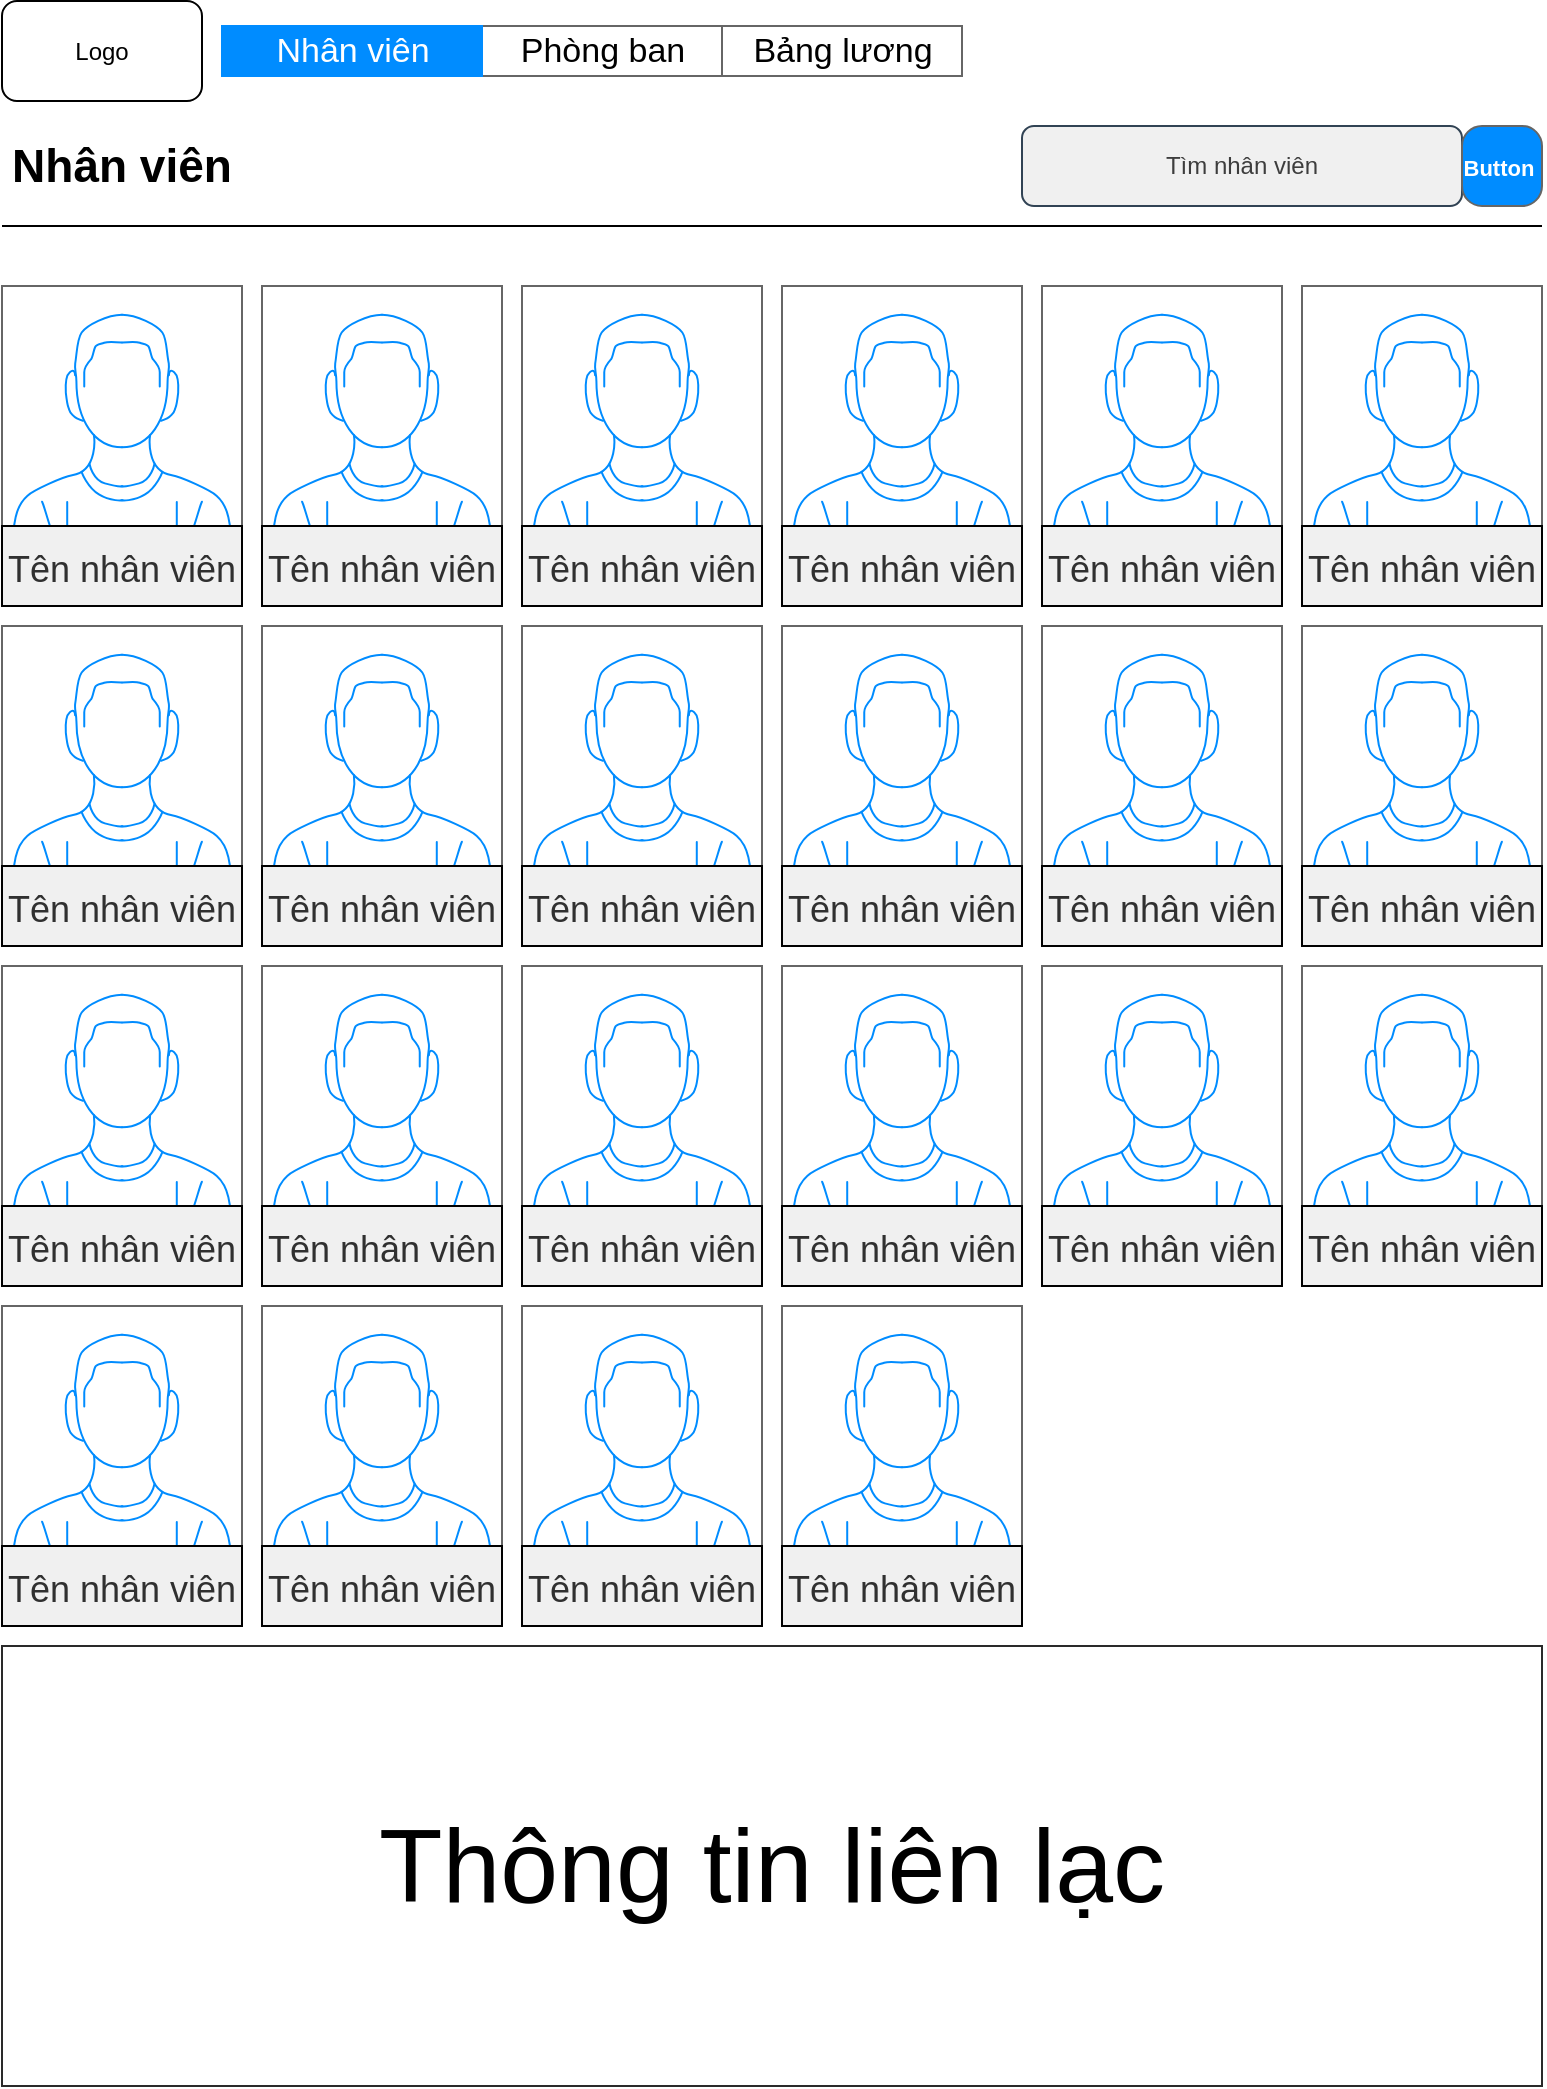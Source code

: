 <mxfile>
    <diagram id="Bm-leM-EeMtBx-DIExjK" name="Nhân viên">
        <mxGraphModel dx="1081" dy="456" grid="1" gridSize="10" guides="1" tooltips="1" connect="1" arrows="1" fold="1" page="1" pageScale="1" pageWidth="827" pageHeight="1169" math="0" shadow="0">
            <root>
                <mxCell id="0"/>
                <mxCell id="1" parent="0"/>
                <mxCell id="2" value="Logo" style="rounded=1;whiteSpace=wrap;html=1;" vertex="1" parent="1">
                    <mxGeometry x="40" y="17.5" width="100" height="50" as="geometry"/>
                </mxCell>
                <mxCell id="25" value="" style="strokeWidth=1;shadow=0;dashed=0;align=center;html=1;shape=mxgraph.mockup.text.rrect;rSize=0;strokeColor=#666666;" vertex="1" parent="1">
                    <mxGeometry x="150" y="30" width="370" height="25" as="geometry"/>
                </mxCell>
                <mxCell id="26" value="&lt;font color=&quot;#000000&quot;&gt;Phòng ban&lt;/font&gt;" style="strokeColor=inherit;fillColor=inherit;gradientColor=inherit;strokeWidth=1;shadow=0;dashed=0;align=center;html=1;shape=mxgraph.mockup.text.rrect;rSize=0;fontSize=17;fontColor=#0000ff;" vertex="1" parent="25">
                    <mxGeometry x="130" width="120" height="25" as="geometry"/>
                </mxCell>
                <mxCell id="27" value="&lt;font color=&quot;#000000&quot;&gt;Bảng lương&lt;/font&gt;" style="strokeColor=inherit;fillColor=inherit;gradientColor=inherit;strokeWidth=1;shadow=0;dashed=0;align=center;html=1;shape=mxgraph.mockup.text.rrect;rSize=0;fontSize=17;fontColor=#0000ff;" vertex="1" parent="25">
                    <mxGeometry x="250" width="120" height="25" as="geometry"/>
                </mxCell>
                <mxCell id="29" value="Nhân viên" style="strokeWidth=1;shadow=0;dashed=0;align=center;html=1;shape=mxgraph.mockup.text.rrect;rSize=0;fontSize=17;fontColor=#ffffff;fillColor=#008cff;strokeColor=#008cff;" vertex="1" parent="25">
                    <mxGeometry width="130" height="25" as="geometry"/>
                </mxCell>
                <mxCell id="31" value="" style="verticalLabelPosition=bottom;shadow=0;dashed=0;align=center;html=1;verticalAlign=top;strokeWidth=1;shape=mxgraph.mockup.containers.userMale;strokeColor=#666666;strokeColor2=#008cff;" vertex="1" parent="1">
                    <mxGeometry x="40" y="160" width="120" height="120" as="geometry"/>
                </mxCell>
                <mxCell id="32" value="" style="verticalLabelPosition=bottom;shadow=0;dashed=0;align=center;html=1;verticalAlign=top;strokeWidth=1;shape=mxgraph.mockup.containers.userMale;strokeColor=#666666;strokeColor2=#008cff;" vertex="1" parent="1">
                    <mxGeometry x="170" y="160" width="120" height="120" as="geometry"/>
                </mxCell>
                <mxCell id="33" value="" style="verticalLabelPosition=bottom;shadow=0;dashed=0;align=center;html=1;verticalAlign=top;strokeWidth=1;shape=mxgraph.mockup.containers.userMale;strokeColor=#666666;strokeColor2=#008cff;" vertex="1" parent="1">
                    <mxGeometry x="300" y="160" width="120" height="120" as="geometry"/>
                </mxCell>
                <mxCell id="34" value="" style="verticalLabelPosition=bottom;shadow=0;dashed=0;align=center;html=1;verticalAlign=top;strokeWidth=1;shape=mxgraph.mockup.containers.userMale;strokeColor=#666666;strokeColor2=#008cff;" vertex="1" parent="1">
                    <mxGeometry x="430" y="160" width="120" height="120" as="geometry"/>
                </mxCell>
                <mxCell id="35" value="" style="verticalLabelPosition=bottom;shadow=0;dashed=0;align=center;html=1;verticalAlign=top;strokeWidth=1;shape=mxgraph.mockup.containers.userMale;strokeColor=#666666;strokeColor2=#008cff;" vertex="1" parent="1">
                    <mxGeometry x="560" y="160" width="120" height="120" as="geometry"/>
                </mxCell>
                <mxCell id="36" value="" style="verticalLabelPosition=bottom;shadow=0;dashed=0;align=center;html=1;verticalAlign=top;strokeWidth=1;shape=mxgraph.mockup.containers.userMale;strokeColor=#666666;strokeColor2=#008cff;" vertex="1" parent="1">
                    <mxGeometry x="690" y="160" width="120" height="120" as="geometry"/>
                </mxCell>
                <mxCell id="37" value="" style="verticalLabelPosition=bottom;shadow=0;dashed=0;align=center;html=1;verticalAlign=top;strokeWidth=1;shape=mxgraph.mockup.containers.userMale;strokeColor=#666666;strokeColor2=#008cff;" vertex="1" parent="1">
                    <mxGeometry x="40" y="330" width="120" height="120" as="geometry"/>
                </mxCell>
                <mxCell id="38" value="" style="verticalLabelPosition=bottom;shadow=0;dashed=0;align=center;html=1;verticalAlign=top;strokeWidth=1;shape=mxgraph.mockup.containers.userMale;strokeColor=#666666;strokeColor2=#008cff;" vertex="1" parent="1">
                    <mxGeometry x="170" y="330" width="120" height="120" as="geometry"/>
                </mxCell>
                <mxCell id="39" value="" style="verticalLabelPosition=bottom;shadow=0;dashed=0;align=center;html=1;verticalAlign=top;strokeWidth=1;shape=mxgraph.mockup.containers.userMale;strokeColor=#666666;strokeColor2=#008cff;" vertex="1" parent="1">
                    <mxGeometry x="300" y="330" width="120" height="120" as="geometry"/>
                </mxCell>
                <mxCell id="40" value="" style="verticalLabelPosition=bottom;shadow=0;dashed=0;align=center;html=1;verticalAlign=top;strokeWidth=1;shape=mxgraph.mockup.containers.userMale;strokeColor=#666666;strokeColor2=#008cff;" vertex="1" parent="1">
                    <mxGeometry x="430" y="330" width="120" height="120" as="geometry"/>
                </mxCell>
                <mxCell id="41" value="" style="verticalLabelPosition=bottom;shadow=0;dashed=0;align=center;html=1;verticalAlign=top;strokeWidth=1;shape=mxgraph.mockup.containers.userMale;strokeColor=#666666;strokeColor2=#008cff;" vertex="1" parent="1">
                    <mxGeometry x="560" y="330" width="120" height="120" as="geometry"/>
                </mxCell>
                <mxCell id="42" value="" style="verticalLabelPosition=bottom;shadow=0;dashed=0;align=center;html=1;verticalAlign=top;strokeWidth=1;shape=mxgraph.mockup.containers.userMale;strokeColor=#666666;strokeColor2=#008cff;" vertex="1" parent="1">
                    <mxGeometry x="690" y="330" width="120" height="120" as="geometry"/>
                </mxCell>
                <mxCell id="49" value="" style="verticalLabelPosition=bottom;shadow=0;dashed=0;align=center;html=1;verticalAlign=top;strokeWidth=1;shape=mxgraph.mockup.containers.userMale;strokeColor=#666666;strokeColor2=#008cff;" vertex="1" parent="1">
                    <mxGeometry x="40" y="500" width="120" height="120" as="geometry"/>
                </mxCell>
                <mxCell id="50" value="" style="verticalLabelPosition=bottom;shadow=0;dashed=0;align=center;html=1;verticalAlign=top;strokeWidth=1;shape=mxgraph.mockup.containers.userMale;strokeColor=#666666;strokeColor2=#008cff;" vertex="1" parent="1">
                    <mxGeometry x="170" y="500" width="120" height="120" as="geometry"/>
                </mxCell>
                <mxCell id="51" value="" style="verticalLabelPosition=bottom;shadow=0;dashed=0;align=center;html=1;verticalAlign=top;strokeWidth=1;shape=mxgraph.mockup.containers.userMale;strokeColor=#666666;strokeColor2=#008cff;" vertex="1" parent="1">
                    <mxGeometry x="300" y="500" width="120" height="120" as="geometry"/>
                </mxCell>
                <mxCell id="52" value="" style="verticalLabelPosition=bottom;shadow=0;dashed=0;align=center;html=1;verticalAlign=top;strokeWidth=1;shape=mxgraph.mockup.containers.userMale;strokeColor=#666666;strokeColor2=#008cff;" vertex="1" parent="1">
                    <mxGeometry x="430" y="500" width="120" height="120" as="geometry"/>
                </mxCell>
                <mxCell id="53" value="" style="verticalLabelPosition=bottom;shadow=0;dashed=0;align=center;html=1;verticalAlign=top;strokeWidth=1;shape=mxgraph.mockup.containers.userMale;strokeColor=#666666;strokeColor2=#008cff;" vertex="1" parent="1">
                    <mxGeometry x="560" y="500" width="120" height="120" as="geometry"/>
                </mxCell>
                <mxCell id="54" value="" style="verticalLabelPosition=bottom;shadow=0;dashed=0;align=center;html=1;verticalAlign=top;strokeWidth=1;shape=mxgraph.mockup.containers.userMale;strokeColor=#666666;strokeColor2=#008cff;" vertex="1" parent="1">
                    <mxGeometry x="690" y="500" width="120" height="120" as="geometry"/>
                </mxCell>
                <mxCell id="55" value="&lt;font color=&quot;#3d3d3d&quot;&gt;Tìm nhân viên&lt;/font&gt;" style="rounded=1;whiteSpace=wrap;html=1;fillColor=#F0F0F0;fontColor=#ffffff;strokeColor=#314354;" vertex="1" parent="1">
                    <mxGeometry x="550" y="80" width="220" height="40" as="geometry"/>
                </mxCell>
                <mxCell id="56" value="&lt;p style=&quot;line-height: 1.2&quot;&gt;&lt;font style=&quot;font-size: 11px&quot;&gt;Button&amp;nbsp;&lt;/font&gt;&lt;/p&gt;" style="strokeWidth=1;shadow=0;dashed=0;align=center;html=1;shape=mxgraph.mockup.buttons.button;strokeColor=#666666;fontColor=#ffffff;mainText=;buttonStyle=round;fontSize=17;fontStyle=1;fillColor=#008cff;whiteSpace=wrap;" vertex="1" parent="1">
                    <mxGeometry x="770" y="80" width="40" height="40" as="geometry"/>
                </mxCell>
                <mxCell id="57" value="&lt;b&gt;&lt;font color=&quot;#000000&quot; style=&quot;font-size: 23px&quot;&gt;Nhân viên&lt;/font&gt;&lt;/b&gt;" style="text;html=1;strokeColor=none;fillColor=none;align=center;verticalAlign=middle;whiteSpace=wrap;rounded=0;fontSize=11;fontColor=#3D3D3D;" vertex="1" parent="1">
                    <mxGeometry x="40" y="80" width="120" height="40" as="geometry"/>
                </mxCell>
                <mxCell id="59" value="" style="endArrow=none;html=1;fontSize=23;fontColor=#303030;" edge="1" parent="1">
                    <mxGeometry width="50" height="50" relative="1" as="geometry">
                        <mxPoint x="40" y="130" as="sourcePoint"/>
                        <mxPoint x="810" y="130" as="targetPoint"/>
                    </mxGeometry>
                </mxCell>
                <mxCell id="60" value="&lt;font style=&quot;font-size: 18px&quot;&gt;Tên nhân viên&lt;/font&gt;" style="rounded=0;whiteSpace=wrap;html=1;fontSize=23;fontColor=#303030;fillColor=#F0F0F0;" vertex="1" parent="1">
                    <mxGeometry x="40" y="280" width="120" height="40" as="geometry"/>
                </mxCell>
                <mxCell id="61" value="&lt;font style=&quot;font-size: 18px&quot;&gt;Tên nhân viên&lt;/font&gt;" style="rounded=0;whiteSpace=wrap;html=1;fontSize=23;fontColor=#303030;fillColor=#F0F0F0;" vertex="1" parent="1">
                    <mxGeometry x="170" y="280" width="120" height="40" as="geometry"/>
                </mxCell>
                <mxCell id="62" value="&lt;font style=&quot;font-size: 18px&quot;&gt;Tên nhân viên&lt;/font&gt;" style="rounded=0;whiteSpace=wrap;html=1;fontSize=23;fontColor=#303030;fillColor=#F0F0F0;" vertex="1" parent="1">
                    <mxGeometry x="300" y="280" width="120" height="40" as="geometry"/>
                </mxCell>
                <mxCell id="63" value="&lt;font style=&quot;font-size: 18px&quot;&gt;Tên nhân viên&lt;/font&gt;" style="rounded=0;whiteSpace=wrap;html=1;fontSize=23;fontColor=#303030;fillColor=#F0F0F0;" vertex="1" parent="1">
                    <mxGeometry x="430" y="280" width="120" height="40" as="geometry"/>
                </mxCell>
                <mxCell id="64" value="&lt;font style=&quot;font-size: 18px&quot;&gt;Tên nhân viên&lt;/font&gt;" style="rounded=0;whiteSpace=wrap;html=1;fontSize=23;fontColor=#303030;fillColor=#F0F0F0;" vertex="1" parent="1">
                    <mxGeometry x="560" y="280" width="120" height="40" as="geometry"/>
                </mxCell>
                <mxCell id="65" value="&lt;font style=&quot;font-size: 18px&quot;&gt;Tên nhân viên&lt;/font&gt;" style="rounded=0;whiteSpace=wrap;html=1;fontSize=23;fontColor=#303030;fillColor=#F0F0F0;" vertex="1" parent="1">
                    <mxGeometry x="690" y="280" width="120" height="40" as="geometry"/>
                </mxCell>
                <mxCell id="66" value="&lt;font style=&quot;font-size: 18px&quot;&gt;Tên nhân viên&lt;/font&gt;" style="rounded=0;whiteSpace=wrap;html=1;fontSize=23;fontColor=#303030;fillColor=#F0F0F0;" vertex="1" parent="1">
                    <mxGeometry x="40" y="450" width="120" height="40" as="geometry"/>
                </mxCell>
                <mxCell id="67" value="&lt;font style=&quot;font-size: 18px&quot;&gt;Tên nhân viên&lt;/font&gt;" style="rounded=0;whiteSpace=wrap;html=1;fontSize=23;fontColor=#303030;fillColor=#F0F0F0;" vertex="1" parent="1">
                    <mxGeometry x="170" y="450" width="120" height="40" as="geometry"/>
                </mxCell>
                <mxCell id="68" value="&lt;font style=&quot;font-size: 18px&quot;&gt;Tên nhân viên&lt;/font&gt;" style="rounded=0;whiteSpace=wrap;html=1;fontSize=23;fontColor=#303030;fillColor=#F0F0F0;" vertex="1" parent="1">
                    <mxGeometry x="300" y="450" width="120" height="40" as="geometry"/>
                </mxCell>
                <mxCell id="69" value="&lt;font style=&quot;font-size: 18px&quot;&gt;Tên nhân viên&lt;/font&gt;" style="rounded=0;whiteSpace=wrap;html=1;fontSize=23;fontColor=#303030;fillColor=#F0F0F0;" vertex="1" parent="1">
                    <mxGeometry x="430" y="450" width="120" height="40" as="geometry"/>
                </mxCell>
                <mxCell id="70" value="&lt;font style=&quot;font-size: 18px&quot;&gt;Tên nhân viên&lt;/font&gt;" style="rounded=0;whiteSpace=wrap;html=1;fontSize=23;fontColor=#303030;fillColor=#F0F0F0;" vertex="1" parent="1">
                    <mxGeometry x="560" y="450" width="120" height="40" as="geometry"/>
                </mxCell>
                <mxCell id="71" value="&lt;font style=&quot;font-size: 18px&quot;&gt;Tên nhân viên&lt;/font&gt;" style="rounded=0;whiteSpace=wrap;html=1;fontSize=23;fontColor=#303030;fillColor=#F0F0F0;" vertex="1" parent="1">
                    <mxGeometry x="690" y="450" width="120" height="40" as="geometry"/>
                </mxCell>
                <mxCell id="72" value="&lt;font style=&quot;font-size: 18px&quot;&gt;Tên nhân viên&lt;/font&gt;" style="rounded=0;whiteSpace=wrap;html=1;fontSize=23;fontColor=#303030;fillColor=#F0F0F0;" vertex="1" parent="1">
                    <mxGeometry x="40" y="620" width="120" height="40" as="geometry"/>
                </mxCell>
                <mxCell id="73" value="&lt;font style=&quot;font-size: 18px&quot;&gt;Tên nhân viên&lt;/font&gt;" style="rounded=0;whiteSpace=wrap;html=1;fontSize=23;fontColor=#303030;fillColor=#F0F0F0;" vertex="1" parent="1">
                    <mxGeometry x="170" y="620" width="120" height="40" as="geometry"/>
                </mxCell>
                <mxCell id="74" value="&lt;font style=&quot;font-size: 18px&quot;&gt;Tên nhân viên&lt;/font&gt;" style="rounded=0;whiteSpace=wrap;html=1;fontSize=23;fontColor=#303030;fillColor=#F0F0F0;" vertex="1" parent="1">
                    <mxGeometry x="300" y="620" width="120" height="40" as="geometry"/>
                </mxCell>
                <mxCell id="75" value="&lt;font style=&quot;font-size: 18px&quot;&gt;Tên nhân viên&lt;/font&gt;" style="rounded=0;whiteSpace=wrap;html=1;fontSize=23;fontColor=#303030;fillColor=#F0F0F0;" vertex="1" parent="1">
                    <mxGeometry x="430" y="620" width="120" height="40" as="geometry"/>
                </mxCell>
                <mxCell id="76" value="&lt;font style=&quot;font-size: 18px&quot;&gt;Tên nhân viên&lt;/font&gt;" style="rounded=0;whiteSpace=wrap;html=1;fontSize=23;fontColor=#303030;fillColor=#F0F0F0;" vertex="1" parent="1">
                    <mxGeometry x="560" y="620" width="120" height="40" as="geometry"/>
                </mxCell>
                <mxCell id="77" value="&lt;font style=&quot;font-size: 18px&quot;&gt;Tên nhân viên&lt;/font&gt;" style="rounded=0;whiteSpace=wrap;html=1;fontSize=23;fontColor=#303030;fillColor=#F0F0F0;" vertex="1" parent="1">
                    <mxGeometry x="690" y="620" width="120" height="40" as="geometry"/>
                </mxCell>
                <mxCell id="78" value="" style="verticalLabelPosition=bottom;shadow=0;dashed=0;align=center;html=1;verticalAlign=top;strokeWidth=1;shape=mxgraph.mockup.containers.userMale;strokeColor=#666666;strokeColor2=#008cff;" vertex="1" parent="1">
                    <mxGeometry x="40" y="670" width="120" height="120" as="geometry"/>
                </mxCell>
                <mxCell id="79" value="" style="verticalLabelPosition=bottom;shadow=0;dashed=0;align=center;html=1;verticalAlign=top;strokeWidth=1;shape=mxgraph.mockup.containers.userMale;strokeColor=#666666;strokeColor2=#008cff;" vertex="1" parent="1">
                    <mxGeometry x="170" y="670" width="120" height="120" as="geometry"/>
                </mxCell>
                <mxCell id="80" value="" style="verticalLabelPosition=bottom;shadow=0;dashed=0;align=center;html=1;verticalAlign=top;strokeWidth=1;shape=mxgraph.mockup.containers.userMale;strokeColor=#666666;strokeColor2=#008cff;" vertex="1" parent="1">
                    <mxGeometry x="300" y="670" width="120" height="120" as="geometry"/>
                </mxCell>
                <mxCell id="81" value="" style="verticalLabelPosition=bottom;shadow=0;dashed=0;align=center;html=1;verticalAlign=top;strokeWidth=1;shape=mxgraph.mockup.containers.userMale;strokeColor=#666666;strokeColor2=#008cff;" vertex="1" parent="1">
                    <mxGeometry x="430" y="670" width="120" height="120" as="geometry"/>
                </mxCell>
                <mxCell id="82" value="&lt;font style=&quot;font-size: 18px&quot;&gt;Tên nhân viên&lt;/font&gt;" style="rounded=0;whiteSpace=wrap;html=1;fontSize=23;fontColor=#303030;fillColor=#F0F0F0;" vertex="1" parent="1">
                    <mxGeometry x="40" y="790" width="120" height="40" as="geometry"/>
                </mxCell>
                <mxCell id="83" value="&lt;font style=&quot;font-size: 18px&quot;&gt;Tên nhân viên&lt;/font&gt;" style="rounded=0;whiteSpace=wrap;html=1;fontSize=23;fontColor=#303030;fillColor=#F0F0F0;" vertex="1" parent="1">
                    <mxGeometry x="170" y="790" width="120" height="40" as="geometry"/>
                </mxCell>
                <mxCell id="84" value="&lt;font style=&quot;font-size: 18px&quot;&gt;Tên nhân viên&lt;/font&gt;" style="rounded=0;whiteSpace=wrap;html=1;fontSize=23;fontColor=#303030;fillColor=#F0F0F0;" vertex="1" parent="1">
                    <mxGeometry x="300" y="790" width="120" height="40" as="geometry"/>
                </mxCell>
                <mxCell id="85" value="&lt;font style=&quot;font-size: 18px&quot;&gt;Tên nhân viên&lt;/font&gt;" style="rounded=0;whiteSpace=wrap;html=1;fontSize=23;fontColor=#303030;fillColor=#F0F0F0;" vertex="1" parent="1">
                    <mxGeometry x="430" y="790" width="120" height="40" as="geometry"/>
                </mxCell>
                <mxCell id="zgQGpoiNzSV6d4Rrqt6K-85" value="&lt;font style=&quot;font-size: 52px&quot;&gt;Thông tin liên lạc&lt;/font&gt;" style="rounded=0;whiteSpace=wrap;html=1;fontSize=18;fontColor=#000000;strokeColor=#2A2A2A;fillColor=#FFFFFF;gradientColor=#ffffff;" vertex="1" parent="1">
                    <mxGeometry x="40" y="840" width="770" height="220" as="geometry"/>
                </mxCell>
            </root>
        </mxGraphModel>
    </diagram>
    <diagram id="jxKajlOP8zwNwfeSf6Nq" name="Tìm kiếm nhân viên">
        <mxGraphModel dx="1081" dy="456" grid="1" gridSize="10" guides="1" tooltips="1" connect="1" arrows="1" fold="1" page="1" pageScale="1" pageWidth="827" pageHeight="1169" math="0" shadow="0">
            <root>
                <mxCell id="6LsRf02L-zyT6b6HLQiT-0"/>
                <mxCell id="6LsRf02L-zyT6b6HLQiT-1" parent="6LsRf02L-zyT6b6HLQiT-0"/>
                <mxCell id="CDnMyDCXJOaxGXVIfHsJ-0" value="Logo" style="rounded=1;whiteSpace=wrap;html=1;" vertex="1" parent="6LsRf02L-zyT6b6HLQiT-1">
                    <mxGeometry x="40" y="17.5" width="100" height="50" as="geometry"/>
                </mxCell>
                <mxCell id="CDnMyDCXJOaxGXVIfHsJ-1" value="" style="strokeWidth=1;shadow=0;dashed=0;align=center;html=1;shape=mxgraph.mockup.text.rrect;rSize=0;strokeColor=#666666;" vertex="1" parent="6LsRf02L-zyT6b6HLQiT-1">
                    <mxGeometry x="150" y="30" width="370" height="25" as="geometry"/>
                </mxCell>
                <mxCell id="CDnMyDCXJOaxGXVIfHsJ-2" value="&lt;font color=&quot;#000000&quot;&gt;Phòng ban&lt;/font&gt;" style="strokeColor=inherit;fillColor=inherit;gradientColor=inherit;strokeWidth=1;shadow=0;dashed=0;align=center;html=1;shape=mxgraph.mockup.text.rrect;rSize=0;fontSize=17;fontColor=#0000ff;" vertex="1" parent="CDnMyDCXJOaxGXVIfHsJ-1">
                    <mxGeometry x="130" width="120" height="25" as="geometry"/>
                </mxCell>
                <mxCell id="CDnMyDCXJOaxGXVIfHsJ-3" value="&lt;font color=&quot;#000000&quot;&gt;Bảng lương&lt;/font&gt;" style="strokeColor=inherit;fillColor=inherit;gradientColor=inherit;strokeWidth=1;shadow=0;dashed=0;align=center;html=1;shape=mxgraph.mockup.text.rrect;rSize=0;fontSize=17;fontColor=#0000ff;" vertex="1" parent="CDnMyDCXJOaxGXVIfHsJ-1">
                    <mxGeometry x="250" width="120" height="25" as="geometry"/>
                </mxCell>
                <mxCell id="CDnMyDCXJOaxGXVIfHsJ-4" value="Nhân viên" style="strokeWidth=1;shadow=0;dashed=0;align=center;html=1;shape=mxgraph.mockup.text.rrect;rSize=0;fontSize=17;fontColor=#ffffff;fillColor=#008cff;strokeColor=#008cff;" vertex="1" parent="CDnMyDCXJOaxGXVIfHsJ-1">
                    <mxGeometry width="130" height="25" as="geometry"/>
                </mxCell>
                <mxCell id="CDnMyDCXJOaxGXVIfHsJ-5" value="&lt;font color=&quot;#3d3d3d&quot;&gt;nguyễn văn a&lt;/font&gt;" style="rounded=1;whiteSpace=wrap;html=1;fillColor=#F0F0F0;fontColor=#ffffff;strokeColor=#314354;" vertex="1" parent="6LsRf02L-zyT6b6HLQiT-1">
                    <mxGeometry x="550" y="80" width="220" height="40" as="geometry"/>
                </mxCell>
                <mxCell id="CDnMyDCXJOaxGXVIfHsJ-6" value="&lt;p style=&quot;line-height: 1.2&quot;&gt;&lt;font style=&quot;font-size: 11px&quot;&gt;Button&amp;nbsp;&lt;/font&gt;&lt;/p&gt;" style="strokeWidth=1;shadow=0;dashed=0;align=center;html=1;shape=mxgraph.mockup.buttons.button;strokeColor=#666666;fontColor=#ffffff;mainText=;buttonStyle=round;fontSize=17;fontStyle=1;fillColor=#008cff;whiteSpace=wrap;" vertex="1" parent="6LsRf02L-zyT6b6HLQiT-1">
                    <mxGeometry x="770" y="80" width="40" height="40" as="geometry"/>
                </mxCell>
                <mxCell id="CDnMyDCXJOaxGXVIfHsJ-7" value="&lt;b&gt;&lt;font color=&quot;#000000&quot; style=&quot;font-size: 23px&quot;&gt;Nhân viên&lt;/font&gt;&lt;/b&gt;" style="text;html=1;strokeColor=none;fillColor=none;align=center;verticalAlign=middle;whiteSpace=wrap;rounded=0;fontSize=11;fontColor=#3D3D3D;" vertex="1" parent="6LsRf02L-zyT6b6HLQiT-1">
                    <mxGeometry x="40" y="80" width="120" height="40" as="geometry"/>
                </mxCell>
                <mxCell id="CDnMyDCXJOaxGXVIfHsJ-8" value="" style="endArrow=none;html=1;fontSize=23;fontColor=#303030;" edge="1" parent="6LsRf02L-zyT6b6HLQiT-1">
                    <mxGeometry width="50" height="50" relative="1" as="geometry">
                        <mxPoint x="40" y="130" as="sourcePoint"/>
                        <mxPoint x="810" y="130" as="targetPoint"/>
                    </mxGeometry>
                </mxCell>
                <mxCell id="MZjiRkk1m_2__MGJ79hX-0" value="" style="verticalLabelPosition=bottom;shadow=0;dashed=0;align=center;html=1;verticalAlign=top;strokeWidth=1;shape=mxgraph.mockup.containers.userMale;strokeColor=#666666;strokeColor2=#008cff;" vertex="1" parent="6LsRf02L-zyT6b6HLQiT-1">
                    <mxGeometry x="40" y="160" width="120" height="120" as="geometry"/>
                </mxCell>
                <mxCell id="MZjiRkk1m_2__MGJ79hX-1" value="&lt;font style=&quot;font-size: 18px&quot;&gt;Nguyễn Văn A&lt;/font&gt;" style="rounded=0;whiteSpace=wrap;html=1;fontSize=23;fontColor=#303030;fillColor=#F0F0F0;" vertex="1" parent="6LsRf02L-zyT6b6HLQiT-1">
                    <mxGeometry x="40" y="280" width="120" height="40" as="geometry"/>
                </mxCell>
                <mxCell id="A6w6p_HukSSqC9cQGI6Y-0" value="&lt;font style=&quot;font-size: 52px&quot;&gt;Thông tin liên lạc&lt;/font&gt;" style="rounded=0;whiteSpace=wrap;html=1;fontSize=18;fontColor=#000000;strokeColor=#2A2A2A;fillColor=#FFFFFF;gradientColor=#ffffff;" vertex="1" parent="6LsRf02L-zyT6b6HLQiT-1">
                    <mxGeometry x="40" y="330" width="770" height="220" as="geometry"/>
                </mxCell>
            </root>
        </mxGraphModel>
    </diagram>
    <diagram id="P5S1851wWX63UBpiJWZU" name="thông tin nhân viên">
        <mxGraphModel dx="1081" dy="456" grid="1" gridSize="10" guides="1" tooltips="1" connect="1" arrows="1" fold="1" page="1" pageScale="1" pageWidth="827" pageHeight="1169" math="0" shadow="0">
            <root>
                <mxCell id="kDKNI6cXqJbSH8EUQpRl-0"/>
                <mxCell id="kDKNI6cXqJbSH8EUQpRl-1" parent="kDKNI6cXqJbSH8EUQpRl-0"/>
                <mxCell id="fkdosdlgMtSVa435ukx3-0" value="Logo" style="rounded=1;whiteSpace=wrap;html=1;" vertex="1" parent="kDKNI6cXqJbSH8EUQpRl-1">
                    <mxGeometry x="40" y="17.5" width="100" height="50" as="geometry"/>
                </mxCell>
                <mxCell id="fkdosdlgMtSVa435ukx3-1" value="" style="strokeWidth=1;shadow=0;dashed=0;align=center;html=1;shape=mxgraph.mockup.text.rrect;rSize=0;strokeColor=#666666;" vertex="1" parent="kDKNI6cXqJbSH8EUQpRl-1">
                    <mxGeometry x="150" y="30" width="370" height="25" as="geometry"/>
                </mxCell>
                <mxCell id="fkdosdlgMtSVa435ukx3-2" value="&lt;font color=&quot;#000000&quot;&gt;Phòng ban&lt;/font&gt;" style="strokeColor=inherit;fillColor=inherit;gradientColor=inherit;strokeWidth=1;shadow=0;dashed=0;align=center;html=1;shape=mxgraph.mockup.text.rrect;rSize=0;fontSize=17;fontColor=#0000ff;" vertex="1" parent="fkdosdlgMtSVa435ukx3-1">
                    <mxGeometry x="130" width="120" height="25" as="geometry"/>
                </mxCell>
                <mxCell id="fkdosdlgMtSVa435ukx3-3" value="&lt;font color=&quot;#000000&quot;&gt;Bảng lương&lt;/font&gt;" style="strokeColor=inherit;fillColor=inherit;gradientColor=inherit;strokeWidth=1;shadow=0;dashed=0;align=center;html=1;shape=mxgraph.mockup.text.rrect;rSize=0;fontSize=17;fontColor=#0000ff;" vertex="1" parent="fkdosdlgMtSVa435ukx3-1">
                    <mxGeometry x="250" width="120" height="25" as="geometry"/>
                </mxCell>
                <mxCell id="fkdosdlgMtSVa435ukx3-4" value="Nhân viên" style="strokeWidth=1;shadow=0;dashed=0;align=center;html=1;shape=mxgraph.mockup.text.rrect;rSize=0;fontSize=17;fontColor=#ffffff;fillColor=#008cff;strokeColor=#008cff;" vertex="1" parent="fkdosdlgMtSVa435ukx3-1">
                    <mxGeometry width="130" height="25" as="geometry"/>
                </mxCell>
                <mxCell id="fkdosdlgMtSVa435ukx3-9" value="" style="verticalLabelPosition=bottom;shadow=0;dashed=0;align=center;html=1;verticalAlign=top;strokeWidth=1;shape=mxgraph.mockup.containers.userMale;strokeColor=#666666;strokeColor2=#008cff;" vertex="1" parent="kDKNI6cXqJbSH8EUQpRl-1">
                    <mxGeometry x="40" y="160" width="200" height="200" as="geometry"/>
                </mxCell>
                <mxCell id="fkdosdlgMtSVa435ukx3-15" value="&gt;" style="strokeWidth=1;shadow=0;dashed=0;align=center;html=1;shape=mxgraph.mockup.navigation.anchor;fontSize=24;fontColor=#aaaaaa;fontStyle=1;fillColor=#F0F0F0;" vertex="1" parent="kDKNI6cXqJbSH8EUQpRl-1">
                    <mxGeometry x="140" y="85" width="20" height="30" as="geometry"/>
                </mxCell>
                <mxCell id="fkdosdlgMtSVa435ukx3-16" value="Nguyễn Văn A" style="strokeWidth=1;shadow=0;dashed=0;align=center;html=1;shape=mxgraph.mockup.navigation.anchor;fontSize=17;fontColor=#666666;fontStyle=1;fillColor=#F0F0F0;" vertex="1" parent="kDKNI6cXqJbSH8EUQpRl-1">
                    <mxGeometry x="160" y="80" width="120" height="40" as="geometry"/>
                </mxCell>
                <UserObject label="Nhân viên" link="https://www.draw.io" id="fkdosdlgMtSVa435ukx3-21">
                    <mxCell style="text;html=1;strokeColor=none;fillColor=none;whiteSpace=wrap;align=center;verticalAlign=middle;fontColor=#0000EE;fontStyle=4;fontSize=18;" vertex="1" parent="kDKNI6cXqJbSH8EUQpRl-1">
                        <mxGeometry x="40" y="80" width="100" height="40" as="geometry"/>
                    </mxCell>
                </UserObject>
                <mxCell id="fkdosdlgMtSVa435ukx3-24" value="Thông tin nhân viên" style="rounded=0;whiteSpace=wrap;html=1;fontSize=18;fontColor=#303030;fillColor=#F0F0F0;" vertex="1" parent="kDKNI6cXqJbSH8EUQpRl-1">
                    <mxGeometry x="250" y="160" width="250" height="200" as="geometry"/>
                </mxCell>
                <mxCell id="1D0ThfnsHbxyFjSOgcJC-0" value="&lt;font style=&quot;font-size: 52px&quot;&gt;Thông tin liên lạc&lt;/font&gt;" style="rounded=0;whiteSpace=wrap;html=1;fontSize=18;fontColor=#000000;strokeColor=#2A2A2A;fillColor=#FFFFFF;gradientColor=#ffffff;" vertex="1" parent="kDKNI6cXqJbSH8EUQpRl-1">
                    <mxGeometry x="40" y="370" width="770" height="220" as="geometry"/>
                </mxCell>
            </root>
        </mxGraphModel>
    </diagram>
    <diagram id="m3FQvvvAkKmqtLV0FE4I" name="Phòng ban">
        <mxGraphModel dx="901" dy="380" grid="1" gridSize="10" guides="1" tooltips="1" connect="1" arrows="1" fold="1" page="1" pageScale="1" pageWidth="827" pageHeight="1169" math="0" shadow="0">
            <root>
                <mxCell id="UKtL9ct2JZlQAQqyLZhT-0"/>
                <mxCell id="UKtL9ct2JZlQAQqyLZhT-1" parent="UKtL9ct2JZlQAQqyLZhT-0"/>
                <mxCell id="XouGHT48dkEKiflsPv_J-0" value="Logo" style="rounded=1;whiteSpace=wrap;html=1;" vertex="1" parent="UKtL9ct2JZlQAQqyLZhT-1">
                    <mxGeometry x="40" y="17.5" width="100" height="50" as="geometry"/>
                </mxCell>
                <mxCell id="XouGHT48dkEKiflsPv_J-1" value="" style="strokeWidth=1;shadow=0;dashed=0;align=center;html=1;shape=mxgraph.mockup.text.rrect;rSize=0;strokeColor=#666666;" vertex="1" parent="UKtL9ct2JZlQAQqyLZhT-1">
                    <mxGeometry x="150" y="30" width="370" height="25" as="geometry"/>
                </mxCell>
                <mxCell id="XouGHT48dkEKiflsPv_J-2" value="&lt;font color=&quot;#000000&quot;&gt;Nhân viên&lt;/font&gt;" style="strokeColor=inherit;fillColor=inherit;gradientColor=inherit;strokeWidth=1;shadow=0;dashed=0;align=center;html=1;shape=mxgraph.mockup.text.rrect;rSize=0;fontSize=17;fontColor=#0000ff;" vertex="1" parent="XouGHT48dkEKiflsPv_J-1">
                    <mxGeometry width="120" height="25" as="geometry"/>
                </mxCell>
                <mxCell id="XouGHT48dkEKiflsPv_J-3" value="&lt;font color=&quot;#000000&quot;&gt;Bảng lương&lt;/font&gt;" style="strokeColor=inherit;fillColor=inherit;gradientColor=inherit;strokeWidth=1;shadow=0;dashed=0;align=center;html=1;shape=mxgraph.mockup.text.rrect;rSize=0;fontSize=17;fontColor=#0000ff;" vertex="1" parent="XouGHT48dkEKiflsPv_J-1">
                    <mxGeometry x="250" width="120" height="25" as="geometry"/>
                </mxCell>
                <mxCell id="XouGHT48dkEKiflsPv_J-4" value="Phòng ban" style="strokeWidth=1;shadow=0;dashed=0;align=center;html=1;shape=mxgraph.mockup.text.rrect;rSize=0;fontSize=17;fontColor=#ffffff;fillColor=#008cff;strokeColor=#008cff;" vertex="1" parent="XouGHT48dkEKiflsPv_J-1">
                    <mxGeometry x="120" width="130" height="25" as="geometry"/>
                </mxCell>
                <mxCell id="Kpx_64a6sH-A6F5UGFvG-1" value="&lt;font color=&quot;#000000&quot;&gt;Vị trí phòng ban&lt;/font&gt;" style="rounded=1;whiteSpace=wrap;html=1;fontSize=18;fontColor=#FFFFFF;strokeColor=#2A2A2A;fillColor=#FFFFFF;gradientColor=#ffffff;" vertex="1" parent="UKtL9ct2JZlQAQqyLZhT-1">
                    <mxGeometry x="40" y="80" width="200" height="70" as="geometry"/>
                </mxCell>
                <mxCell id="Kpx_64a6sH-A6F5UGFvG-6" value="&lt;font color=&quot;#000000&quot;&gt;Vị trí phòng ban&lt;/font&gt;" style="rounded=1;whiteSpace=wrap;html=1;fontSize=18;fontColor=#FFFFFF;strokeColor=#2A2A2A;fillColor=#FFFFFF;gradientColor=#ffffff;" vertex="1" parent="UKtL9ct2JZlQAQqyLZhT-1">
                    <mxGeometry x="250" y="80" width="200" height="70" as="geometry"/>
                </mxCell>
                <mxCell id="Kpx_64a6sH-A6F5UGFvG-9" value="&lt;font color=&quot;#000000&quot;&gt;Vị trí phòng ban&lt;/font&gt;" style="rounded=1;whiteSpace=wrap;html=1;fontSize=18;fontColor=#FFFFFF;strokeColor=#2A2A2A;fillColor=#FFFFFF;gradientColor=#ffffff;" vertex="1" parent="UKtL9ct2JZlQAQqyLZhT-1">
                    <mxGeometry x="460" y="80" width="200" height="70" as="geometry"/>
                </mxCell>
                <mxCell id="Kpx_64a6sH-A6F5UGFvG-10" value="&lt;font color=&quot;#000000&quot;&gt;Vị trí phòng ban&lt;/font&gt;" style="rounded=1;whiteSpace=wrap;html=1;fontSize=18;fontColor=#FFFFFF;strokeColor=#2A2A2A;fillColor=#FFFFFF;gradientColor=#ffffff;" vertex="1" parent="UKtL9ct2JZlQAQqyLZhT-1">
                    <mxGeometry x="40" y="160" width="200" height="70" as="geometry"/>
                </mxCell>
                <mxCell id="Kpx_64a6sH-A6F5UGFvG-11" value="&lt;font color=&quot;#000000&quot;&gt;Vị trí phòng ban&lt;/font&gt;" style="rounded=1;whiteSpace=wrap;html=1;fontSize=18;fontColor=#FFFFFF;strokeColor=#2A2A2A;fillColor=#FFFFFF;gradientColor=#ffffff;" vertex="1" parent="UKtL9ct2JZlQAQqyLZhT-1">
                    <mxGeometry x="250" y="160" width="200" height="70" as="geometry"/>
                </mxCell>
                <mxCell id="8AY_Y40RyfLxArFZ2dHZ-0" value="&lt;font style=&quot;font-size: 52px&quot;&gt;Thông tin liên lạc&lt;/font&gt;" style="rounded=0;whiteSpace=wrap;html=1;fontSize=18;fontColor=#000000;strokeColor=#2A2A2A;fillColor=#FFFFFF;gradientColor=#ffffff;" vertex="1" parent="UKtL9ct2JZlQAQqyLZhT-1">
                    <mxGeometry x="40" y="240" width="770" height="220" as="geometry"/>
                </mxCell>
            </root>
        </mxGraphModel>
    </diagram>
    <diagram id="EXPHFrm0hjLr_BaI_UG_" name="Bảng lương">
        <mxGraphModel dx="1081" dy="456" grid="1" gridSize="10" guides="1" tooltips="1" connect="1" arrows="1" fold="1" page="1" pageScale="1" pageWidth="827" pageHeight="1169" math="0" shadow="0">
            <root>
                <mxCell id="JctOEaJIyJml5Nvf-RD_-0"/>
                <mxCell id="JctOEaJIyJml5Nvf-RD_-1" parent="JctOEaJIyJml5Nvf-RD_-0"/>
                <mxCell id="9l0YbfsVidcZCyj7WmDy-0" value="" style="strokeWidth=1;shadow=0;dashed=0;align=center;html=1;shape=mxgraph.mockup.text.rrect;rSize=0;strokeColor=#666666;" vertex="1" parent="JctOEaJIyJml5Nvf-RD_-1">
                    <mxGeometry x="150" y="30" width="370" height="25" as="geometry"/>
                </mxCell>
                <mxCell id="9l0YbfsVidcZCyj7WmDy-1" value="&lt;font color=&quot;#000000&quot;&gt;Nhân viên&lt;/font&gt;" style="strokeColor=inherit;fillColor=inherit;gradientColor=inherit;strokeWidth=1;shadow=0;dashed=0;align=center;html=1;shape=mxgraph.mockup.text.rrect;rSize=0;fontSize=17;fontColor=#0000ff;" vertex="1" parent="9l0YbfsVidcZCyj7WmDy-0">
                    <mxGeometry width="120" height="25" as="geometry"/>
                </mxCell>
                <mxCell id="9l0YbfsVidcZCyj7WmDy-2" value="&lt;font color=&quot;#000000&quot;&gt;Phòng ban&lt;/font&gt;" style="strokeColor=inherit;fillColor=inherit;gradientColor=inherit;strokeWidth=1;shadow=0;dashed=0;align=center;html=1;shape=mxgraph.mockup.text.rrect;rSize=0;fontSize=17;fontColor=#0000ff;" vertex="1" parent="9l0YbfsVidcZCyj7WmDy-0">
                    <mxGeometry x="120" width="120" height="25" as="geometry"/>
                </mxCell>
                <mxCell id="9l0YbfsVidcZCyj7WmDy-3" value="Bảng lương" style="strokeWidth=1;shadow=0;dashed=0;align=center;html=1;shape=mxgraph.mockup.text.rrect;rSize=0;fontSize=17;fontColor=#ffffff;fillColor=#008cff;strokeColor=#008cff;" vertex="1" parent="9l0YbfsVidcZCyj7WmDy-0">
                    <mxGeometry x="240" width="130" height="25" as="geometry"/>
                </mxCell>
                <mxCell id="N8dzwpuUAbwC5MNb-5-X-0" value="Logo" style="rounded=1;whiteSpace=wrap;html=1;" vertex="1" parent="JctOEaJIyJml5Nvf-RD_-1">
                    <mxGeometry x="40" y="17.5" width="100" height="50" as="geometry"/>
                </mxCell>
                <mxCell id="bGc1ATbY4-o23Ix-i4RW-0" value="&lt;font style=&quot;font-size: 39px&quot;&gt;Thông tin lương&lt;/font&gt;" style="rounded=1;whiteSpace=wrap;html=1;fontSize=52;fontColor=#000000;strokeColor=#2A2A2A;fillColor=#FFFFFF;gradientColor=#ffffff;" vertex="1" parent="JctOEaJIyJml5Nvf-RD_-1">
                    <mxGeometry x="40" y="80" width="200" height="240" as="geometry"/>
                </mxCell>
                <mxCell id="bGc1ATbY4-o23Ix-i4RW-1" value="&lt;font style=&quot;font-size: 39px&quot;&gt;Thông tin lương&lt;/font&gt;" style="rounded=1;whiteSpace=wrap;html=1;fontSize=52;fontColor=#000000;strokeColor=#2A2A2A;fillColor=#FFFFFF;gradientColor=#ffffff;" vertex="1" parent="JctOEaJIyJml5Nvf-RD_-1">
                    <mxGeometry x="280" y="80" width="200" height="240" as="geometry"/>
                </mxCell>
                <mxCell id="bGc1ATbY4-o23Ix-i4RW-2" value="&lt;font style=&quot;font-size: 39px&quot;&gt;Thông tin lương&lt;/font&gt;" style="rounded=1;whiteSpace=wrap;html=1;fontSize=52;fontColor=#000000;strokeColor=#2A2A2A;fillColor=#FFFFFF;gradientColor=#ffffff;" vertex="1" parent="JctOEaJIyJml5Nvf-RD_-1">
                    <mxGeometry x="520" y="80" width="200" height="240" as="geometry"/>
                </mxCell>
                <mxCell id="bGc1ATbY4-o23Ix-i4RW-3" value="&lt;font style=&quot;font-size: 39px&quot;&gt;Thông tin lương&lt;/font&gt;" style="rounded=1;whiteSpace=wrap;html=1;fontSize=52;fontColor=#000000;strokeColor=#2A2A2A;fillColor=#FFFFFF;gradientColor=#ffffff;" vertex="1" parent="JctOEaJIyJml5Nvf-RD_-1">
                    <mxGeometry x="40" y="345" width="200" height="240" as="geometry"/>
                </mxCell>
                <mxCell id="bGc1ATbY4-o23Ix-i4RW-4" value="&lt;font style=&quot;font-size: 39px&quot;&gt;Thông tin lương&lt;/font&gt;" style="rounded=1;whiteSpace=wrap;html=1;fontSize=52;fontColor=#000000;strokeColor=#2A2A2A;fillColor=#FFFFFF;gradientColor=#ffffff;" vertex="1" parent="JctOEaJIyJml5Nvf-RD_-1">
                    <mxGeometry x="280" y="345" width="200" height="240" as="geometry"/>
                </mxCell>
                <mxCell id="bGc1ATbY4-o23Ix-i4RW-5" value="&lt;font style=&quot;font-size: 39px&quot;&gt;Thông tin lương&lt;/font&gt;" style="rounded=1;whiteSpace=wrap;html=1;fontSize=52;fontColor=#000000;strokeColor=#2A2A2A;fillColor=#FFFFFF;gradientColor=#ffffff;" vertex="1" parent="JctOEaJIyJml5Nvf-RD_-1">
                    <mxGeometry x="520" y="345" width="200" height="240" as="geometry"/>
                </mxCell>
                <mxCell id="bGc1ATbY4-o23Ix-i4RW-6" value="&lt;font style=&quot;font-size: 39px&quot;&gt;Thông tin lương&lt;/font&gt;" style="rounded=1;whiteSpace=wrap;html=1;fontSize=52;fontColor=#000000;strokeColor=#2A2A2A;fillColor=#FFFFFF;gradientColor=#ffffff;" vertex="1" parent="JctOEaJIyJml5Nvf-RD_-1">
                    <mxGeometry x="40" y="600" width="200" height="240" as="geometry"/>
                </mxCell>
                <mxCell id="bGc1ATbY4-o23Ix-i4RW-7" value="&lt;font style=&quot;font-size: 39px&quot;&gt;Thông tin lương&lt;/font&gt;" style="rounded=1;whiteSpace=wrap;html=1;fontSize=52;fontColor=#000000;strokeColor=#2A2A2A;fillColor=#FFFFFF;gradientColor=#ffffff;" vertex="1" parent="JctOEaJIyJml5Nvf-RD_-1">
                    <mxGeometry x="280" y="600" width="200" height="240" as="geometry"/>
                </mxCell>
                <mxCell id="bGc1ATbY4-o23Ix-i4RW-8" value="&lt;font style=&quot;font-size: 39px&quot;&gt;Thông tin lương&lt;/font&gt;" style="rounded=1;whiteSpace=wrap;html=1;fontSize=52;fontColor=#000000;strokeColor=#2A2A2A;fillColor=#FFFFFF;gradientColor=#ffffff;" vertex="1" parent="JctOEaJIyJml5Nvf-RD_-1">
                    <mxGeometry x="520" y="600" width="200" height="240" as="geometry"/>
                </mxCell>
                <mxCell id="7Y4C5X8vs6LjMXq8fv_V-0" value="&lt;font style=&quot;font-size: 52px&quot;&gt;Thông tin liên lạc&lt;/font&gt;" style="rounded=0;whiteSpace=wrap;html=1;fontSize=18;fontColor=#000000;strokeColor=#2A2A2A;fillColor=#FFFFFF;gradientColor=#ffffff;" vertex="1" parent="JctOEaJIyJml5Nvf-RD_-1">
                    <mxGeometry x="40" y="850" width="770" height="220" as="geometry"/>
                </mxCell>
            </root>
        </mxGraphModel>
    </diagram>
</mxfile>